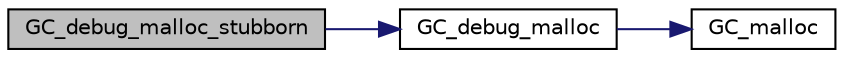 digraph "GC_debug_malloc_stubborn"
{
  edge [fontname="Helvetica",fontsize="10",labelfontname="Helvetica",labelfontsize="10"];
  node [fontname="Helvetica",fontsize="10",shape=record];
  rankdir="LR";
  Node551 [label="GC_debug_malloc_stubborn",height=0.2,width=0.4,color="black", fillcolor="grey75", style="filled", fontcolor="black"];
  Node551 -> Node552 [color="midnightblue",fontsize="10",style="solid",fontname="Helvetica"];
  Node552 [label="GC_debug_malloc",height=0.2,width=0.4,color="black", fillcolor="white", style="filled",URL="$d3/d7b/dbg__mlc_8c.html#af373e7a527b1267311ee8f5e249e7f03"];
  Node552 -> Node553 [color="midnightblue",fontsize="10",style="solid",fontname="Helvetica"];
  Node553 [label="GC_malloc",height=0.2,width=0.4,color="black", fillcolor="white", style="filled",URL="$d6/dcd/malloc_8c.html#a9181bcacd1d3f9ffb3567c73e06bd067"];
}
